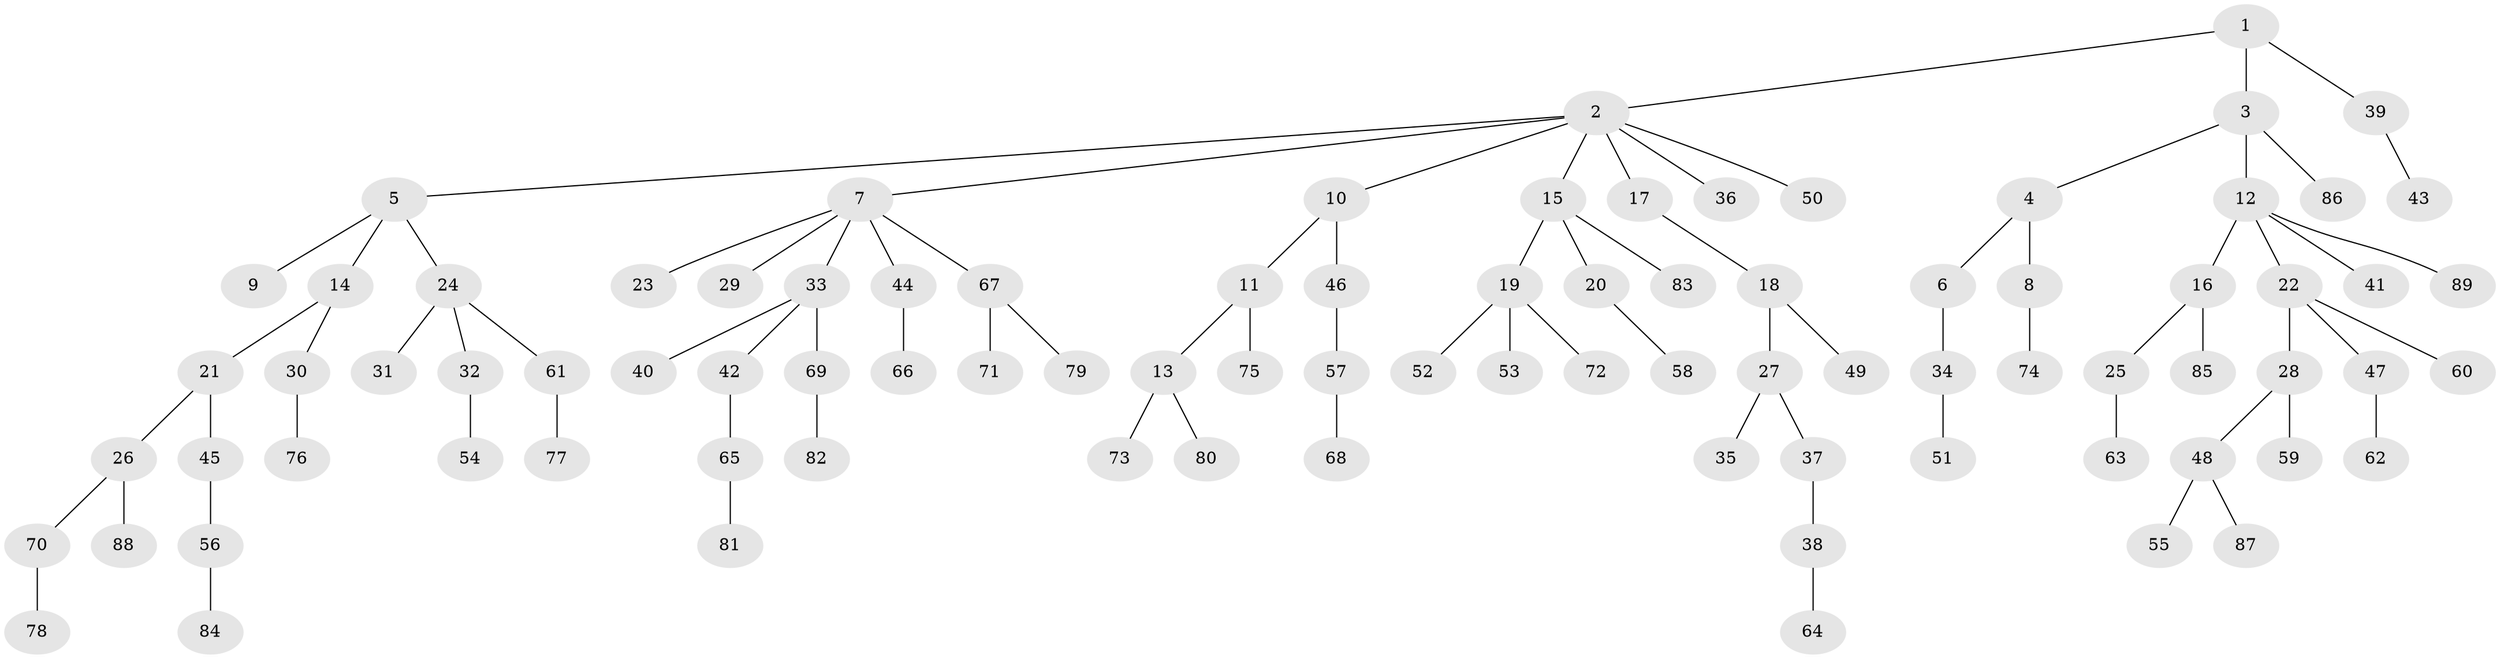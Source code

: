 // Generated by graph-tools (version 1.1) at 2025/52/03/09/25 04:52:59]
// undirected, 89 vertices, 88 edges
graph export_dot {
graph [start="1"]
  node [color=gray90,style=filled];
  1;
  2;
  3;
  4;
  5;
  6;
  7;
  8;
  9;
  10;
  11;
  12;
  13;
  14;
  15;
  16;
  17;
  18;
  19;
  20;
  21;
  22;
  23;
  24;
  25;
  26;
  27;
  28;
  29;
  30;
  31;
  32;
  33;
  34;
  35;
  36;
  37;
  38;
  39;
  40;
  41;
  42;
  43;
  44;
  45;
  46;
  47;
  48;
  49;
  50;
  51;
  52;
  53;
  54;
  55;
  56;
  57;
  58;
  59;
  60;
  61;
  62;
  63;
  64;
  65;
  66;
  67;
  68;
  69;
  70;
  71;
  72;
  73;
  74;
  75;
  76;
  77;
  78;
  79;
  80;
  81;
  82;
  83;
  84;
  85;
  86;
  87;
  88;
  89;
  1 -- 2;
  1 -- 3;
  1 -- 39;
  2 -- 5;
  2 -- 7;
  2 -- 10;
  2 -- 15;
  2 -- 17;
  2 -- 36;
  2 -- 50;
  3 -- 4;
  3 -- 12;
  3 -- 86;
  4 -- 6;
  4 -- 8;
  5 -- 9;
  5 -- 14;
  5 -- 24;
  6 -- 34;
  7 -- 23;
  7 -- 29;
  7 -- 33;
  7 -- 44;
  7 -- 67;
  8 -- 74;
  10 -- 11;
  10 -- 46;
  11 -- 13;
  11 -- 75;
  12 -- 16;
  12 -- 22;
  12 -- 41;
  12 -- 89;
  13 -- 73;
  13 -- 80;
  14 -- 21;
  14 -- 30;
  15 -- 19;
  15 -- 20;
  15 -- 83;
  16 -- 25;
  16 -- 85;
  17 -- 18;
  18 -- 27;
  18 -- 49;
  19 -- 52;
  19 -- 53;
  19 -- 72;
  20 -- 58;
  21 -- 26;
  21 -- 45;
  22 -- 28;
  22 -- 47;
  22 -- 60;
  24 -- 31;
  24 -- 32;
  24 -- 61;
  25 -- 63;
  26 -- 70;
  26 -- 88;
  27 -- 35;
  27 -- 37;
  28 -- 48;
  28 -- 59;
  30 -- 76;
  32 -- 54;
  33 -- 40;
  33 -- 42;
  33 -- 69;
  34 -- 51;
  37 -- 38;
  38 -- 64;
  39 -- 43;
  42 -- 65;
  44 -- 66;
  45 -- 56;
  46 -- 57;
  47 -- 62;
  48 -- 55;
  48 -- 87;
  56 -- 84;
  57 -- 68;
  61 -- 77;
  65 -- 81;
  67 -- 71;
  67 -- 79;
  69 -- 82;
  70 -- 78;
}

